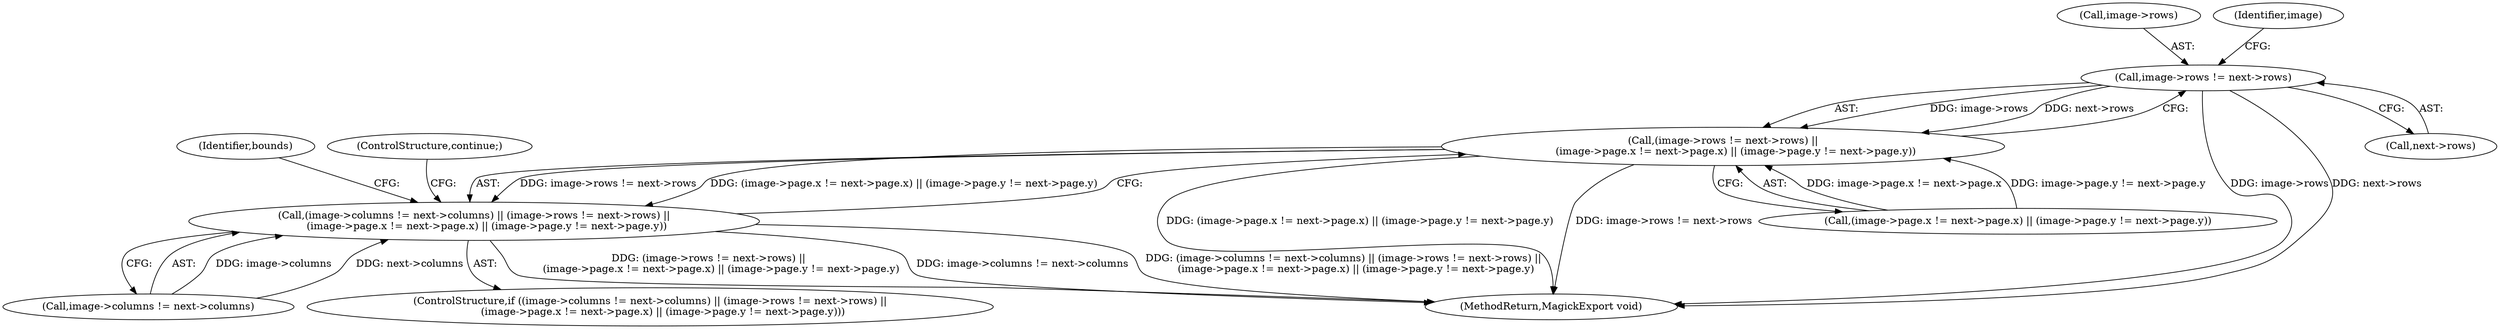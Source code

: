 digraph "0_ImageMagick6_4f31d78716ac94c85c244efcea368fea202e2ed4@pointer" {
"1000179" [label="(Call,image->rows != next->rows)"];
"1000178" [label="(Call,(image->rows != next->rows) ||\n        (image->page.x != next->page.x) || (image->page.y != next->page.y))"];
"1000170" [label="(Call,(image->columns != next->columns) || (image->rows != next->rows) ||\n        (image->page.x != next->page.x) || (image->page.y != next->page.y))"];
"1000211" [label="(Identifier,bounds)"];
"1000286" [label="(MethodReturn,MagickExport void)"];
"1000180" [label="(Call,image->rows)"];
"1000171" [label="(Call,image->columns != next->columns)"];
"1000183" [label="(Call,next->rows)"];
"1000209" [label="(ControlStructure,continue;)"];
"1000178" [label="(Call,(image->rows != next->rows) ||\n        (image->page.x != next->page.x) || (image->page.y != next->page.y))"];
"1000169" [label="(ControlStructure,if ((image->columns != next->columns) || (image->rows != next->rows) ||\n        (image->page.x != next->page.x) || (image->page.y != next->page.y)))"];
"1000179" [label="(Call,image->rows != next->rows)"];
"1000190" [label="(Identifier,image)"];
"1000186" [label="(Call,(image->page.x != next->page.x) || (image->page.y != next->page.y))"];
"1000170" [label="(Call,(image->columns != next->columns) || (image->rows != next->rows) ||\n        (image->page.x != next->page.x) || (image->page.y != next->page.y))"];
"1000179" -> "1000178"  [label="AST: "];
"1000179" -> "1000183"  [label="CFG: "];
"1000180" -> "1000179"  [label="AST: "];
"1000183" -> "1000179"  [label="AST: "];
"1000190" -> "1000179"  [label="CFG: "];
"1000178" -> "1000179"  [label="CFG: "];
"1000179" -> "1000286"  [label="DDG: image->rows"];
"1000179" -> "1000286"  [label="DDG: next->rows"];
"1000179" -> "1000178"  [label="DDG: image->rows"];
"1000179" -> "1000178"  [label="DDG: next->rows"];
"1000178" -> "1000170"  [label="AST: "];
"1000178" -> "1000186"  [label="CFG: "];
"1000186" -> "1000178"  [label="AST: "];
"1000170" -> "1000178"  [label="CFG: "];
"1000178" -> "1000286"  [label="DDG: (image->page.x != next->page.x) || (image->page.y != next->page.y)"];
"1000178" -> "1000286"  [label="DDG: image->rows != next->rows"];
"1000178" -> "1000170"  [label="DDG: image->rows != next->rows"];
"1000178" -> "1000170"  [label="DDG: (image->page.x != next->page.x) || (image->page.y != next->page.y)"];
"1000186" -> "1000178"  [label="DDG: image->page.x != next->page.x"];
"1000186" -> "1000178"  [label="DDG: image->page.y != next->page.y"];
"1000170" -> "1000169"  [label="AST: "];
"1000170" -> "1000171"  [label="CFG: "];
"1000171" -> "1000170"  [label="AST: "];
"1000209" -> "1000170"  [label="CFG: "];
"1000211" -> "1000170"  [label="CFG: "];
"1000170" -> "1000286"  [label="DDG: (image->rows != next->rows) ||\n        (image->page.x != next->page.x) || (image->page.y != next->page.y)"];
"1000170" -> "1000286"  [label="DDG: image->columns != next->columns"];
"1000170" -> "1000286"  [label="DDG: (image->columns != next->columns) || (image->rows != next->rows) ||\n        (image->page.x != next->page.x) || (image->page.y != next->page.y)"];
"1000171" -> "1000170"  [label="DDG: image->columns"];
"1000171" -> "1000170"  [label="DDG: next->columns"];
}
